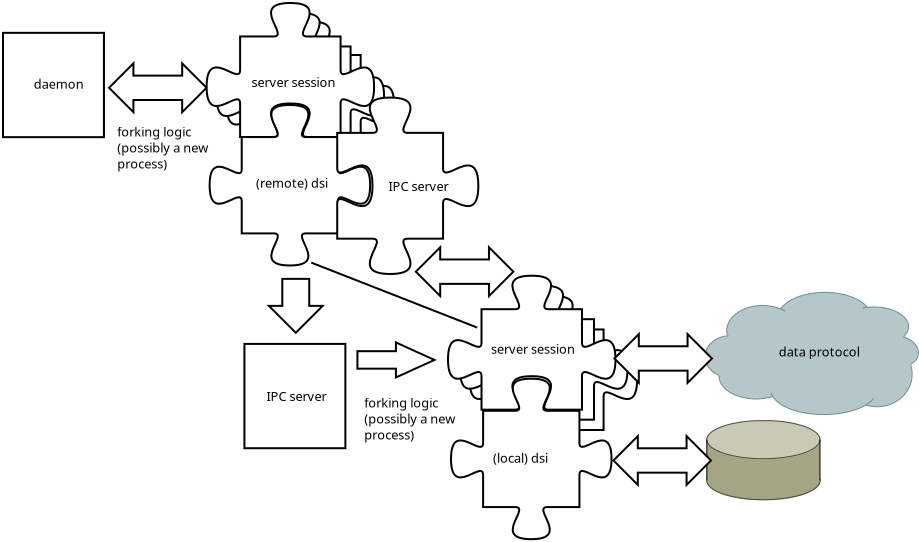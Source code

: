 <?xml version="1.0" encoding="UTF-8"?>
<dia:diagram xmlns:dia="http://www.lysator.liu.se/~alla/dia/">
  <dia:layer name="Background" visible="true">
    <dia:object type="Cisco - Relational Database" version="0" id="O0">
      <dia:attribute name="obj_pos">
        <dia:point val="30.632,28.332"/>
      </dia:attribute>
      <dia:attribute name="obj_bb">
        <dia:rectangle val="29.632,28.293;36.642,32.366"/>
      </dia:attribute>
      <dia:attribute name="elem_corner">
        <dia:point val="30.632,28.332"/>
      </dia:attribute>
      <dia:attribute name="elem_width">
        <dia:real val="5.01"/>
      </dia:attribute>
      <dia:attribute name="elem_height">
        <dia:real val="3.994"/>
      </dia:attribute>
      <dia:attribute name="show_background">
        <dia:boolean val="true"/>
      </dia:attribute>
      <dia:attribute name="flip_horizontal">
        <dia:boolean val="false"/>
      </dia:attribute>
      <dia:attribute name="flip_vertical">
        <dia:boolean val="false"/>
      </dia:attribute>
      <dia:attribute name="padding">
        <dia:real val="0.354"/>
      </dia:attribute>
    </dia:object>
    <dia:object type="Cisco - Cloud" version="0" id="O1">
      <dia:attribute name="obj_pos">
        <dia:point val="30.207,21.928"/>
      </dia:attribute>
      <dia:attribute name="obj_bb">
        <dia:rectangle val="30.207,21.928;40.869,28.054"/>
      </dia:attribute>
      <dia:attribute name="elem_corner">
        <dia:point val="30.207,21.928"/>
      </dia:attribute>
      <dia:attribute name="elem_width">
        <dia:real val="10.661"/>
      </dia:attribute>
      <dia:attribute name="elem_height">
        <dia:real val="6.107"/>
      </dia:attribute>
      <dia:attribute name="show_background">
        <dia:boolean val="true"/>
      </dia:attribute>
      <dia:attribute name="flip_horizontal">
        <dia:boolean val="false"/>
      </dia:attribute>
      <dia:attribute name="flip_vertical">
        <dia:boolean val="false"/>
      </dia:attribute>
      <dia:attribute name="padding">
        <dia:real val="0.354"/>
      </dia:attribute>
    </dia:object>
    <dia:object type="Jigsaw - part_ooio" version="0" id="O2">
      <dia:attribute name="obj_pos">
        <dia:point val="6.285,8.383"/>
      </dia:attribute>
      <dia:attribute name="obj_bb">
        <dia:rectangle val="6.235,8.332;14.709,15.131"/>
      </dia:attribute>
      <dia:attribute name="elem_corner">
        <dia:point val="6.285,8.383"/>
      </dia:attribute>
      <dia:attribute name="elem_width">
        <dia:real val="8.373"/>
      </dia:attribute>
      <dia:attribute name="elem_height">
        <dia:real val="6.699"/>
      </dia:attribute>
      <dia:attribute name="inner_color">
        <dia:color val="#1e90ff"/>
      </dia:attribute>
      <dia:attribute name="show_background">
        <dia:boolean val="true"/>
      </dia:attribute>
      <dia:attribute name="flip_horizontal">
        <dia:boolean val="false"/>
      </dia:attribute>
      <dia:attribute name="flip_vertical">
        <dia:boolean val="false"/>
      </dia:attribute>
      <dia:attribute name="padding">
        <dia:real val="0.354"/>
      </dia:attribute>
    </dia:object>
    <dia:object type="Standard - Text" version="0" id="O3">
      <dia:attribute name="obj_pos">
        <dia:point val="33.886,25.131"/>
      </dia:attribute>
      <dia:attribute name="obj_bb">
        <dia:rectangle val="33.886,24.48;37.936,25.48"/>
      </dia:attribute>
      <dia:attribute name="text">
        <dia:composite type="text">
          <dia:attribute name="string">
            <dia:string>#data protocol#</dia:string>
          </dia:attribute>
          <dia:attribute name="font">
            <dia:font family="sans" style="0" name="Helvetica"/>
          </dia:attribute>
          <dia:attribute name="height">
            <dia:real val="0.8"/>
          </dia:attribute>
          <dia:attribute name="pos">
            <dia:point val="33.886,25.131"/>
          </dia:attribute>
          <dia:attribute name="color">
            <dia:color val="#000000"/>
          </dia:attribute>
          <dia:attribute name="alignment">
            <dia:enum val="0"/>
          </dia:attribute>
        </dia:composite>
      </dia:attribute>
    </dia:object>
    <dia:object type="Standard - Text" version="0" id="O4">
      <dia:attribute name="obj_pos">
        <dia:point val="0.811,14.137"/>
      </dia:attribute>
      <dia:attribute name="obj_bb">
        <dia:rectangle val="0.811,13.466;5.633,16.13"/>
      </dia:attribute>
      <dia:attribute name="text">
        <dia:composite type="text">
          <dia:attribute name="string">
            <dia:string>#forking logic
(possibly a new
process) #</dia:string>
          </dia:attribute>
          <dia:attribute name="font">
            <dia:font family="sans" style="0" name="Helvetica"/>
          </dia:attribute>
          <dia:attribute name="height">
            <dia:real val="0.8"/>
          </dia:attribute>
          <dia:attribute name="pos">
            <dia:point val="0.811,14.137"/>
          </dia:attribute>
          <dia:attribute name="color">
            <dia:color val="#000000"/>
          </dia:attribute>
          <dia:attribute name="alignment">
            <dia:enum val="0"/>
          </dia:attribute>
        </dia:composite>
      </dia:attribute>
    </dia:object>
    <dia:object type="Geometric - Perfect Square" version="0" id="O5">
      <dia:attribute name="obj_pos">
        <dia:point val="-4.9,8.95"/>
      </dia:attribute>
      <dia:attribute name="obj_bb">
        <dia:rectangle val="-4.95,8.9;0.198,14.216"/>
      </dia:attribute>
      <dia:attribute name="elem_corner">
        <dia:point val="-4.9,8.95"/>
      </dia:attribute>
      <dia:attribute name="elem_width">
        <dia:real val="5.048"/>
      </dia:attribute>
      <dia:attribute name="elem_height">
        <dia:real val="5.216"/>
      </dia:attribute>
      <dia:attribute name="inner_color">
        <dia:color val="#1e90ff"/>
      </dia:attribute>
      <dia:attribute name="show_background">
        <dia:boolean val="true"/>
      </dia:attribute>
      <dia:attribute name="flip_horizontal">
        <dia:boolean val="false"/>
      </dia:attribute>
      <dia:attribute name="flip_vertical">
        <dia:boolean val="false"/>
      </dia:attribute>
      <dia:attribute name="padding">
        <dia:real val="0.354"/>
      </dia:attribute>
    </dia:object>
    <dia:object type="Geometric - Left-Right Arrow" version="0" id="O6">
      <dia:attribute name="obj_pos">
        <dia:point val="0.402,10.478"/>
      </dia:attribute>
      <dia:attribute name="obj_bb">
        <dia:rectangle val="0.331,10.357;5.348,13.036"/>
      </dia:attribute>
      <dia:attribute name="elem_corner">
        <dia:point val="0.402,10.478"/>
      </dia:attribute>
      <dia:attribute name="elem_width">
        <dia:real val="4.875"/>
      </dia:attribute>
      <dia:attribute name="elem_height">
        <dia:real val="2.438"/>
      </dia:attribute>
      <dia:attribute name="show_background">
        <dia:boolean val="true"/>
      </dia:attribute>
      <dia:attribute name="flip_horizontal">
        <dia:boolean val="false"/>
      </dia:attribute>
      <dia:attribute name="flip_vertical">
        <dia:boolean val="false"/>
      </dia:attribute>
      <dia:attribute name="padding">
        <dia:real val="0.354"/>
      </dia:attribute>
    </dia:object>
    <dia:object type="Standard - Text" version="0" id="O7">
      <dia:attribute name="obj_pos">
        <dia:point val="-3.368,11.75"/>
      </dia:attribute>
      <dia:attribute name="obj_bb">
        <dia:rectangle val="-3.368,11.079;-0.897,12.143"/>
      </dia:attribute>
      <dia:attribute name="text">
        <dia:composite type="text">
          <dia:attribute name="string">
            <dia:string>#daemon#</dia:string>
          </dia:attribute>
          <dia:attribute name="font">
            <dia:font family="sans" style="0" name="Helvetica"/>
          </dia:attribute>
          <dia:attribute name="height">
            <dia:real val="0.8"/>
          </dia:attribute>
          <dia:attribute name="pos">
            <dia:point val="-3.368,11.75"/>
          </dia:attribute>
          <dia:attribute name="color">
            <dia:color val="#000000"/>
          </dia:attribute>
          <dia:attribute name="alignment">
            <dia:enum val="0"/>
          </dia:attribute>
        </dia:composite>
      </dia:attribute>
    </dia:object>
    <dia:object type="Jigsaw - part_ooio" version="0" id="O8">
      <dia:attribute name="obj_pos">
        <dia:point val="5.781,7.958"/>
      </dia:attribute>
      <dia:attribute name="obj_bb">
        <dia:rectangle val="5.731,7.908;14.205,14.706"/>
      </dia:attribute>
      <dia:attribute name="elem_corner">
        <dia:point val="5.781,7.958"/>
      </dia:attribute>
      <dia:attribute name="elem_width">
        <dia:real val="8.373"/>
      </dia:attribute>
      <dia:attribute name="elem_height">
        <dia:real val="6.699"/>
      </dia:attribute>
      <dia:attribute name="inner_color">
        <dia:color val="#1e90ff"/>
      </dia:attribute>
      <dia:attribute name="show_background">
        <dia:boolean val="true"/>
      </dia:attribute>
      <dia:attribute name="flip_horizontal">
        <dia:boolean val="false"/>
      </dia:attribute>
      <dia:attribute name="flip_vertical">
        <dia:boolean val="false"/>
      </dia:attribute>
      <dia:attribute name="padding">
        <dia:real val="0.354"/>
      </dia:attribute>
    </dia:object>
    <dia:object type="Jigsaw - part_ooio" version="0" id="O9">
      <dia:attribute name="obj_pos">
        <dia:point val="5.281,7.458"/>
      </dia:attribute>
      <dia:attribute name="obj_bb">
        <dia:rectangle val="5.231,7.408;13.705,14.206"/>
      </dia:attribute>
      <dia:attribute name="elem_corner">
        <dia:point val="5.281,7.458"/>
      </dia:attribute>
      <dia:attribute name="elem_width">
        <dia:real val="8.373"/>
      </dia:attribute>
      <dia:attribute name="elem_height">
        <dia:real val="6.699"/>
      </dia:attribute>
      <dia:attribute name="inner_color">
        <dia:color val="#1e90ff"/>
      </dia:attribute>
      <dia:attribute name="show_background">
        <dia:boolean val="true"/>
      </dia:attribute>
      <dia:attribute name="flip_horizontal">
        <dia:boolean val="false"/>
      </dia:attribute>
      <dia:attribute name="flip_vertical">
        <dia:boolean val="false"/>
      </dia:attribute>
      <dia:attribute name="padding">
        <dia:real val="0.354"/>
      </dia:attribute>
    </dia:object>
    <dia:object type="Standard - Text" version="0" id="O10">
      <dia:attribute name="obj_pos">
        <dia:point val="7.531,11.658"/>
      </dia:attribute>
      <dia:attribute name="obj_bb">
        <dia:rectangle val="7.531,10.986;12.103,12.05"/>
      </dia:attribute>
      <dia:attribute name="text">
        <dia:composite type="text">
          <dia:attribute name="string">
            <dia:string>#server session#</dia:string>
          </dia:attribute>
          <dia:attribute name="font">
            <dia:font family="sans" style="0" name="Helvetica"/>
          </dia:attribute>
          <dia:attribute name="height">
            <dia:real val="0.8"/>
          </dia:attribute>
          <dia:attribute name="pos">
            <dia:point val="7.531,11.658"/>
          </dia:attribute>
          <dia:attribute name="color">
            <dia:color val="#000000"/>
          </dia:attribute>
          <dia:attribute name="alignment">
            <dia:enum val="0"/>
          </dia:attribute>
        </dia:composite>
      </dia:attribute>
    </dia:object>
    <dia:object type="Jigsaw - part_oooo" version="0" id="O11">
      <dia:attribute name="obj_pos">
        <dia:point val="5.431,12.557"/>
      </dia:attribute>
      <dia:attribute name="obj_bb">
        <dia:rectangle val="5.381,12.508;13.506,20.633"/>
      </dia:attribute>
      <dia:attribute name="elem_corner">
        <dia:point val="5.431,12.557"/>
      </dia:attribute>
      <dia:attribute name="elem_width">
        <dia:real val="8.025"/>
      </dia:attribute>
      <dia:attribute name="elem_height">
        <dia:real val="8.025"/>
      </dia:attribute>
      <dia:attribute name="inner_color">
        <dia:color val="#a020f0"/>
      </dia:attribute>
      <dia:attribute name="show_background">
        <dia:boolean val="true"/>
      </dia:attribute>
      <dia:attribute name="flip_horizontal">
        <dia:boolean val="false"/>
      </dia:attribute>
      <dia:attribute name="flip_vertical">
        <dia:boolean val="false"/>
      </dia:attribute>
      <dia:attribute name="padding">
        <dia:real val="0.354"/>
      </dia:attribute>
    </dia:object>
    <dia:object type="Jigsaw - part_ooio" version="0" id="O12">
      <dia:attribute name="obj_pos">
        <dia:point val="18.431,22.108"/>
      </dia:attribute>
      <dia:attribute name="obj_bb">
        <dia:rectangle val="18.381,22.058;26.855,28.856"/>
      </dia:attribute>
      <dia:attribute name="elem_corner">
        <dia:point val="18.431,22.108"/>
      </dia:attribute>
      <dia:attribute name="elem_width">
        <dia:real val="8.373"/>
      </dia:attribute>
      <dia:attribute name="elem_height">
        <dia:real val="6.699"/>
      </dia:attribute>
      <dia:attribute name="inner_color">
        <dia:color val="#00ff00"/>
      </dia:attribute>
      <dia:attribute name="show_background">
        <dia:boolean val="true"/>
      </dia:attribute>
      <dia:attribute name="flip_horizontal">
        <dia:boolean val="false"/>
      </dia:attribute>
      <dia:attribute name="flip_vertical">
        <dia:boolean val="false"/>
      </dia:attribute>
      <dia:attribute name="padding">
        <dia:real val="0.354"/>
      </dia:attribute>
    </dia:object>
    <dia:object type="Standard - Text" version="0" id="O13">
      <dia:attribute name="obj_pos">
        <dia:point val="13.161,27.688"/>
      </dia:attribute>
      <dia:attribute name="obj_bb">
        <dia:rectangle val="13.161,27.038;17.961,29.637"/>
      </dia:attribute>
      <dia:attribute name="text">
        <dia:composite type="text">
          <dia:attribute name="string">
            <dia:string>#forking logic
(possibly a new
process) #</dia:string>
          </dia:attribute>
          <dia:attribute name="font">
            <dia:font family="sans" style="0" name="Helvetica"/>
          </dia:attribute>
          <dia:attribute name="height">
            <dia:real val="0.8"/>
          </dia:attribute>
          <dia:attribute name="pos">
            <dia:point val="13.161,27.688"/>
          </dia:attribute>
          <dia:attribute name="color">
            <dia:color val="#000000"/>
          </dia:attribute>
          <dia:attribute name="alignment">
            <dia:enum val="0"/>
          </dia:attribute>
        </dia:composite>
      </dia:attribute>
    </dia:object>
    <dia:object type="Jigsaw - part_ooio" version="0" id="O14">
      <dia:attribute name="obj_pos">
        <dia:point val="17.951,21.593"/>
      </dia:attribute>
      <dia:attribute name="obj_bb">
        <dia:rectangle val="17.901,21.543;26.375,28.341"/>
      </dia:attribute>
      <dia:attribute name="elem_corner">
        <dia:point val="17.951,21.593"/>
      </dia:attribute>
      <dia:attribute name="elem_width">
        <dia:real val="8.373"/>
      </dia:attribute>
      <dia:attribute name="elem_height">
        <dia:real val="6.699"/>
      </dia:attribute>
      <dia:attribute name="inner_color">
        <dia:color val="#00ff00"/>
      </dia:attribute>
      <dia:attribute name="show_background">
        <dia:boolean val="true"/>
      </dia:attribute>
      <dia:attribute name="flip_horizontal">
        <dia:boolean val="false"/>
      </dia:attribute>
      <dia:attribute name="flip_vertical">
        <dia:boolean val="false"/>
      </dia:attribute>
      <dia:attribute name="padding">
        <dia:real val="0.354"/>
      </dia:attribute>
    </dia:object>
    <dia:object type="Jigsaw - part_ooio" version="0" id="O15">
      <dia:attribute name="obj_pos">
        <dia:point val="17.351,21.093"/>
      </dia:attribute>
      <dia:attribute name="obj_bb">
        <dia:rectangle val="17.301,21.043;25.775,27.841"/>
      </dia:attribute>
      <dia:attribute name="elem_corner">
        <dia:point val="17.351,21.093"/>
      </dia:attribute>
      <dia:attribute name="elem_width">
        <dia:real val="8.373"/>
      </dia:attribute>
      <dia:attribute name="elem_height">
        <dia:real val="6.699"/>
      </dia:attribute>
      <dia:attribute name="inner_color">
        <dia:color val="#00ff00"/>
      </dia:attribute>
      <dia:attribute name="show_background">
        <dia:boolean val="true"/>
      </dia:attribute>
      <dia:attribute name="flip_horizontal">
        <dia:boolean val="false"/>
      </dia:attribute>
      <dia:attribute name="flip_vertical">
        <dia:boolean val="false"/>
      </dia:attribute>
      <dia:attribute name="padding">
        <dia:real val="0.354"/>
      </dia:attribute>
    </dia:object>
    <dia:object type="Jigsaw - part_oooo" version="0" id="O16">
      <dia:attribute name="obj_pos">
        <dia:point val="17.501,26.242"/>
      </dia:attribute>
      <dia:attribute name="obj_bb">
        <dia:rectangle val="17.451,26.192;25.576,34.318"/>
      </dia:attribute>
      <dia:attribute name="elem_corner">
        <dia:point val="17.501,26.242"/>
      </dia:attribute>
      <dia:attribute name="elem_width">
        <dia:real val="8.025"/>
      </dia:attribute>
      <dia:attribute name="elem_height">
        <dia:real val="8.025"/>
      </dia:attribute>
      <dia:attribute name="inner_color">
        <dia:color val="#ff0000"/>
      </dia:attribute>
      <dia:attribute name="show_background">
        <dia:boolean val="true"/>
      </dia:attribute>
      <dia:attribute name="flip_horizontal">
        <dia:boolean val="false"/>
      </dia:attribute>
      <dia:attribute name="flip_vertical">
        <dia:boolean val="false"/>
      </dia:attribute>
      <dia:attribute name="padding">
        <dia:real val="0.354"/>
      </dia:attribute>
    </dia:object>
    <dia:object type="Standard - Text" version="0" id="O17">
      <dia:attribute name="obj_pos">
        <dia:point val="19.501,24.992"/>
      </dia:attribute>
      <dia:attribute name="obj_bb">
        <dia:rectangle val="19.501,24.343;24.051,25.343"/>
      </dia:attribute>
      <dia:attribute name="text">
        <dia:composite type="text">
          <dia:attribute name="string">
            <dia:string>#server session#</dia:string>
          </dia:attribute>
          <dia:attribute name="font">
            <dia:font family="sans" style="0" name="Helvetica"/>
          </dia:attribute>
          <dia:attribute name="height">
            <dia:real val="0.8"/>
          </dia:attribute>
          <dia:attribute name="pos">
            <dia:point val="19.501,24.992"/>
          </dia:attribute>
          <dia:attribute name="color">
            <dia:color val="#000000"/>
          </dia:attribute>
          <dia:attribute name="alignment">
            <dia:enum val="0"/>
          </dia:attribute>
        </dia:composite>
      </dia:attribute>
    </dia:object>
    <dia:object type="Standard - Text" version="0" id="O18">
      <dia:attribute name="obj_pos">
        <dia:point val="7.751,16.692"/>
      </dia:attribute>
      <dia:attribute name="obj_bb">
        <dia:rectangle val="7.751,16.021;11.573,17.085"/>
      </dia:attribute>
      <dia:attribute name="text">
        <dia:composite type="text">
          <dia:attribute name="string">
            <dia:string>#(remote) dsi#</dia:string>
          </dia:attribute>
          <dia:attribute name="font">
            <dia:font family="sans" style="0" name="Helvetica"/>
          </dia:attribute>
          <dia:attribute name="height">
            <dia:real val="0.8"/>
          </dia:attribute>
          <dia:attribute name="pos">
            <dia:point val="7.751,16.692"/>
          </dia:attribute>
          <dia:attribute name="color">
            <dia:color val="#000000"/>
          </dia:attribute>
          <dia:attribute name="alignment">
            <dia:enum val="0"/>
          </dia:attribute>
        </dia:composite>
      </dia:attribute>
    </dia:object>
    <dia:object type="Standard - Text" version="0" id="O19">
      <dia:attribute name="obj_pos">
        <dia:point val="19.601,30.442"/>
      </dia:attribute>
      <dia:attribute name="obj_bb">
        <dia:rectangle val="19.601,29.793;22.601,30.793"/>
      </dia:attribute>
      <dia:attribute name="text">
        <dia:composite type="text">
          <dia:attribute name="string">
            <dia:string>#(local) dsi#</dia:string>
          </dia:attribute>
          <dia:attribute name="font">
            <dia:font family="sans" style="0" name="Helvetica"/>
          </dia:attribute>
          <dia:attribute name="height">
            <dia:real val="0.8"/>
          </dia:attribute>
          <dia:attribute name="pos">
            <dia:point val="19.601,30.442"/>
          </dia:attribute>
          <dia:attribute name="color">
            <dia:color val="#000000"/>
          </dia:attribute>
          <dia:attribute name="alignment">
            <dia:enum val="0"/>
          </dia:attribute>
        </dia:composite>
      </dia:attribute>
    </dia:object>
    <dia:object type="Geometric - Left-Right Arrow" version="0" id="O20">
      <dia:attribute name="obj_pos">
        <dia:point val="25.672,24.013"/>
      </dia:attribute>
      <dia:attribute name="obj_bb">
        <dia:rectangle val="25.601,23.892;30.618,26.571"/>
      </dia:attribute>
      <dia:attribute name="elem_corner">
        <dia:point val="25.672,24.013"/>
      </dia:attribute>
      <dia:attribute name="elem_width">
        <dia:real val="4.875"/>
      </dia:attribute>
      <dia:attribute name="elem_height">
        <dia:real val="2.438"/>
      </dia:attribute>
      <dia:attribute name="show_background">
        <dia:boolean val="true"/>
      </dia:attribute>
      <dia:attribute name="flip_horizontal">
        <dia:boolean val="false"/>
      </dia:attribute>
      <dia:attribute name="flip_vertical">
        <dia:boolean val="false"/>
      </dia:attribute>
      <dia:attribute name="padding">
        <dia:real val="0.354"/>
      </dia:attribute>
    </dia:object>
    <dia:object type="Geometric - Left-Right Arrow" version="0" id="O21">
      <dia:attribute name="obj_pos">
        <dia:point val="25.622,29.113"/>
      </dia:attribute>
      <dia:attribute name="obj_bb">
        <dia:rectangle val="25.551,28.992;30.568,31.671"/>
      </dia:attribute>
      <dia:attribute name="elem_corner">
        <dia:point val="25.622,29.113"/>
      </dia:attribute>
      <dia:attribute name="elem_width">
        <dia:real val="4.875"/>
      </dia:attribute>
      <dia:attribute name="elem_height">
        <dia:real val="2.438"/>
      </dia:attribute>
      <dia:attribute name="show_background">
        <dia:boolean val="true"/>
      </dia:attribute>
      <dia:attribute name="flip_horizontal">
        <dia:boolean val="false"/>
      </dia:attribute>
      <dia:attribute name="flip_vertical">
        <dia:boolean val="false"/>
      </dia:attribute>
      <dia:attribute name="padding">
        <dia:real val="0.354"/>
      </dia:attribute>
    </dia:object>
    <dia:object type="Geometric - Perfect Square" version="0" id="O22">
      <dia:attribute name="obj_pos">
        <dia:point val="7.171,24.503"/>
      </dia:attribute>
      <dia:attribute name="obj_bb">
        <dia:rectangle val="7.121,24.453;12.269,29.769"/>
      </dia:attribute>
      <dia:attribute name="elem_corner">
        <dia:point val="7.171,24.503"/>
      </dia:attribute>
      <dia:attribute name="elem_width">
        <dia:real val="5.048"/>
      </dia:attribute>
      <dia:attribute name="elem_height">
        <dia:real val="5.216"/>
      </dia:attribute>
      <dia:attribute name="inner_color">
        <dia:color val="#1e90ff"/>
      </dia:attribute>
      <dia:attribute name="show_background">
        <dia:boolean val="true"/>
      </dia:attribute>
      <dia:attribute name="flip_horizontal">
        <dia:boolean val="false"/>
      </dia:attribute>
      <dia:attribute name="flip_vertical">
        <dia:boolean val="false"/>
      </dia:attribute>
      <dia:attribute name="padding">
        <dia:real val="0.354"/>
      </dia:attribute>
    </dia:object>
    <dia:object type="Standard - Text" version="0" id="O23">
      <dia:attribute name="obj_pos">
        <dia:point val="8.271,27.352"/>
      </dia:attribute>
      <dia:attribute name="obj_bb">
        <dia:rectangle val="8.271,26.681;11.343,27.745"/>
      </dia:attribute>
      <dia:attribute name="text">
        <dia:composite type="text">
          <dia:attribute name="string">
            <dia:string>#IPC server#</dia:string>
          </dia:attribute>
          <dia:attribute name="font">
            <dia:font family="sans" style="0" name="Helvetica"/>
          </dia:attribute>
          <dia:attribute name="height">
            <dia:real val="0.8"/>
          </dia:attribute>
          <dia:attribute name="pos">
            <dia:point val="8.271,27.352"/>
          </dia:attribute>
          <dia:attribute name="color">
            <dia:color val="#000000"/>
          </dia:attribute>
          <dia:attribute name="alignment">
            <dia:enum val="0"/>
          </dia:attribute>
        </dia:composite>
      </dia:attribute>
    </dia:object>
    <dia:object type="Jigsaw - part_oooi" version="0" id="O24">
      <dia:attribute name="obj_pos">
        <dia:point val="11.811,12.187"/>
      </dia:attribute>
      <dia:attribute name="obj_bb">
        <dia:rectangle val="11.761,12.137;18.918,21.057"/>
      </dia:attribute>
      <dia:attribute name="elem_corner">
        <dia:point val="11.811,12.187"/>
      </dia:attribute>
      <dia:attribute name="elem_width">
        <dia:real val="7.056"/>
      </dia:attribute>
      <dia:attribute name="elem_height">
        <dia:real val="8.82"/>
      </dia:attribute>
      <dia:attribute name="inner_color">
        <dia:color val="#ffff00"/>
      </dia:attribute>
      <dia:attribute name="show_background">
        <dia:boolean val="true"/>
      </dia:attribute>
      <dia:attribute name="flip_horizontal">
        <dia:boolean val="false"/>
      </dia:attribute>
      <dia:attribute name="flip_vertical">
        <dia:boolean val="false"/>
      </dia:attribute>
      <dia:attribute name="padding">
        <dia:real val="0.354"/>
      </dia:attribute>
    </dia:object>
    <dia:object type="Standard - Text" version="0" id="O25">
      <dia:attribute name="obj_pos">
        <dia:point val="14.371,16.852"/>
      </dia:attribute>
      <dia:attribute name="obj_bb">
        <dia:rectangle val="14.371,16.181;17.443,17.245"/>
      </dia:attribute>
      <dia:attribute name="text">
        <dia:composite type="text">
          <dia:attribute name="string">
            <dia:string>#IPC server#</dia:string>
          </dia:attribute>
          <dia:attribute name="font">
            <dia:font family="sans" style="0" name="Helvetica"/>
          </dia:attribute>
          <dia:attribute name="height">
            <dia:real val="0.8"/>
          </dia:attribute>
          <dia:attribute name="pos">
            <dia:point val="14.371,16.852"/>
          </dia:attribute>
          <dia:attribute name="color">
            <dia:color val="#000000"/>
          </dia:attribute>
          <dia:attribute name="alignment">
            <dia:enum val="0"/>
          </dia:attribute>
        </dia:composite>
      </dia:attribute>
    </dia:object>
    <dia:object type="Geometric - Down Arrow" version="0" id="O26">
      <dia:attribute name="obj_pos">
        <dia:point val="8.392,21.253"/>
      </dia:attribute>
      <dia:attribute name="obj_bb">
        <dia:rectangle val="8.271,21.203;11.207,24.018"/>
      </dia:attribute>
      <dia:attribute name="elem_corner">
        <dia:point val="8.392,21.253"/>
      </dia:attribute>
      <dia:attribute name="elem_width">
        <dia:real val="2.694"/>
      </dia:attribute>
      <dia:attribute name="elem_height">
        <dia:real val="2.694"/>
      </dia:attribute>
      <dia:attribute name="show_background">
        <dia:boolean val="true"/>
      </dia:attribute>
      <dia:attribute name="flip_horizontal">
        <dia:boolean val="false"/>
      </dia:attribute>
      <dia:attribute name="flip_vertical">
        <dia:boolean val="false"/>
      </dia:attribute>
      <dia:attribute name="padding">
        <dia:real val="0.354"/>
      </dia:attribute>
    </dia:object>
    <dia:object type="Geometric - Right Arrow" version="0" id="O27">
      <dia:attribute name="obj_pos">
        <dia:point val="12.821,24.43"/>
      </dia:attribute>
      <dia:attribute name="obj_bb">
        <dia:rectangle val="12.771,24.352;16.792,26.258"/>
      </dia:attribute>
      <dia:attribute name="elem_corner">
        <dia:point val="12.821,24.43"/>
      </dia:attribute>
      <dia:attribute name="elem_width">
        <dia:real val="3.85"/>
      </dia:attribute>
      <dia:attribute name="elem_height">
        <dia:real val="1.75"/>
      </dia:attribute>
      <dia:attribute name="show_background">
        <dia:boolean val="true"/>
      </dia:attribute>
      <dia:attribute name="flip_horizontal">
        <dia:boolean val="false"/>
      </dia:attribute>
      <dia:attribute name="flip_vertical">
        <dia:boolean val="false"/>
      </dia:attribute>
      <dia:attribute name="padding">
        <dia:real val="0.354"/>
      </dia:attribute>
    </dia:object>
    <dia:object type="Standard - Line" version="0" id="O28">
      <dia:attribute name="obj_pos">
        <dia:point val="10.511,20.438"/>
      </dia:attribute>
      <dia:attribute name="obj_bb">
        <dia:rectangle val="10.447,20.373;18.876,23.752"/>
      </dia:attribute>
      <dia:attribute name="conn_endpoints">
        <dia:point val="10.511,20.438"/>
        <dia:point val="18.811,23.688"/>
      </dia:attribute>
      <dia:attribute name="numcp">
        <dia:int val="1"/>
      </dia:attribute>
    </dia:object>
    <dia:object type="Geometric - Left-Right Arrow" version="0" id="O29">
      <dia:attribute name="obj_pos">
        <dia:point val="15.742,19.673"/>
      </dia:attribute>
      <dia:attribute name="obj_bb">
        <dia:rectangle val="15.671,19.552;20.688,22.231"/>
      </dia:attribute>
      <dia:attribute name="elem_corner">
        <dia:point val="15.742,19.673"/>
      </dia:attribute>
      <dia:attribute name="elem_width">
        <dia:real val="4.875"/>
      </dia:attribute>
      <dia:attribute name="elem_height">
        <dia:real val="2.438"/>
      </dia:attribute>
      <dia:attribute name="show_background">
        <dia:boolean val="true"/>
      </dia:attribute>
      <dia:attribute name="flip_horizontal">
        <dia:boolean val="false"/>
      </dia:attribute>
      <dia:attribute name="flip_vertical">
        <dia:boolean val="false"/>
      </dia:attribute>
      <dia:attribute name="padding">
        <dia:real val="0.354"/>
      </dia:attribute>
    </dia:object>
  </dia:layer>
</dia:diagram>

